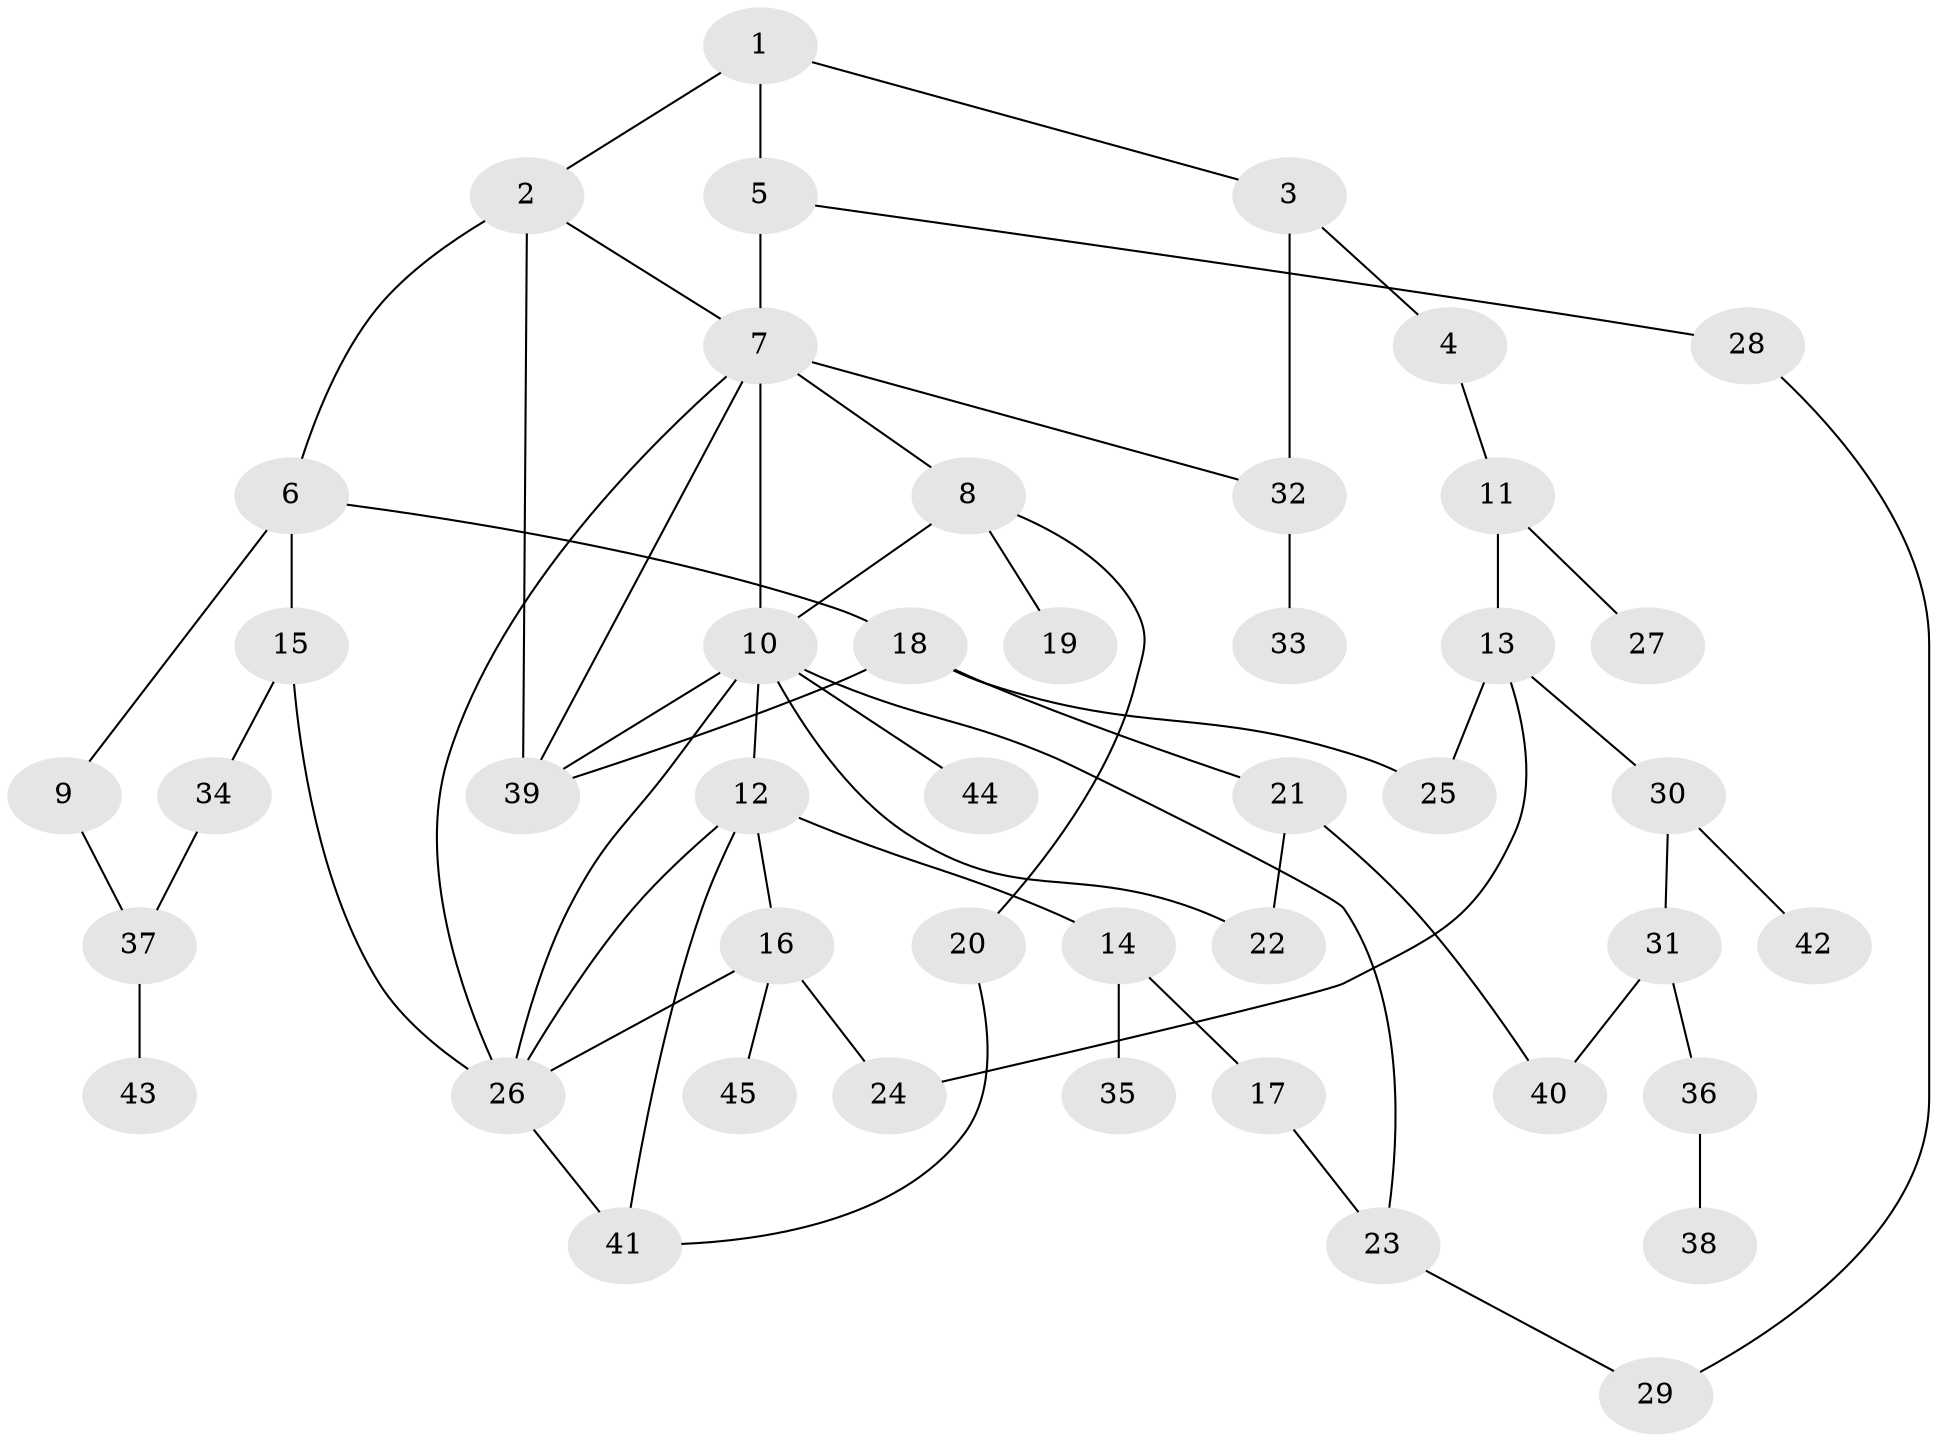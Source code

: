 // original degree distribution, {3: 0.25287356321839083, 5: 0.08045977011494253, 2: 0.25287356321839083, 4: 0.09195402298850575, 7: 0.011494252873563218, 1: 0.2988505747126437, 6: 0.011494252873563218}
// Generated by graph-tools (version 1.1) at 2025/34/03/09/25 02:34:24]
// undirected, 45 vertices, 63 edges
graph export_dot {
graph [start="1"]
  node [color=gray90,style=filled];
  1;
  2;
  3;
  4;
  5;
  6;
  7;
  8;
  9;
  10;
  11;
  12;
  13;
  14;
  15;
  16;
  17;
  18;
  19;
  20;
  21;
  22;
  23;
  24;
  25;
  26;
  27;
  28;
  29;
  30;
  31;
  32;
  33;
  34;
  35;
  36;
  37;
  38;
  39;
  40;
  41;
  42;
  43;
  44;
  45;
  1 -- 2 [weight=1.0];
  1 -- 3 [weight=1.0];
  1 -- 5 [weight=1.0];
  2 -- 6 [weight=1.0];
  2 -- 7 [weight=1.0];
  2 -- 39 [weight=1.0];
  3 -- 4 [weight=1.0];
  3 -- 32 [weight=1.0];
  4 -- 11 [weight=1.0];
  5 -- 7 [weight=2.0];
  5 -- 28 [weight=1.0];
  6 -- 9 [weight=1.0];
  6 -- 15 [weight=1.0];
  6 -- 18 [weight=1.0];
  7 -- 8 [weight=1.0];
  7 -- 10 [weight=1.0];
  7 -- 26 [weight=1.0];
  7 -- 32 [weight=1.0];
  7 -- 39 [weight=1.0];
  8 -- 10 [weight=1.0];
  8 -- 19 [weight=1.0];
  8 -- 20 [weight=1.0];
  9 -- 37 [weight=1.0];
  10 -- 12 [weight=1.0];
  10 -- 22 [weight=1.0];
  10 -- 23 [weight=1.0];
  10 -- 26 [weight=1.0];
  10 -- 39 [weight=1.0];
  10 -- 44 [weight=2.0];
  11 -- 13 [weight=1.0];
  11 -- 27 [weight=1.0];
  12 -- 14 [weight=2.0];
  12 -- 16 [weight=1.0];
  12 -- 26 [weight=1.0];
  12 -- 41 [weight=1.0];
  13 -- 24 [weight=1.0];
  13 -- 25 [weight=1.0];
  13 -- 30 [weight=1.0];
  14 -- 17 [weight=1.0];
  14 -- 35 [weight=1.0];
  15 -- 26 [weight=1.0];
  15 -- 34 [weight=1.0];
  16 -- 24 [weight=1.0];
  16 -- 26 [weight=1.0];
  16 -- 45 [weight=1.0];
  17 -- 23 [weight=1.0];
  18 -- 21 [weight=1.0];
  18 -- 25 [weight=1.0];
  18 -- 39 [weight=1.0];
  20 -- 41 [weight=1.0];
  21 -- 22 [weight=1.0];
  21 -- 40 [weight=1.0];
  23 -- 29 [weight=1.0];
  26 -- 41 [weight=1.0];
  28 -- 29 [weight=1.0];
  30 -- 31 [weight=1.0];
  30 -- 42 [weight=1.0];
  31 -- 36 [weight=1.0];
  31 -- 40 [weight=1.0];
  32 -- 33 [weight=3.0];
  34 -- 37 [weight=1.0];
  36 -- 38 [weight=1.0];
  37 -- 43 [weight=1.0];
}
